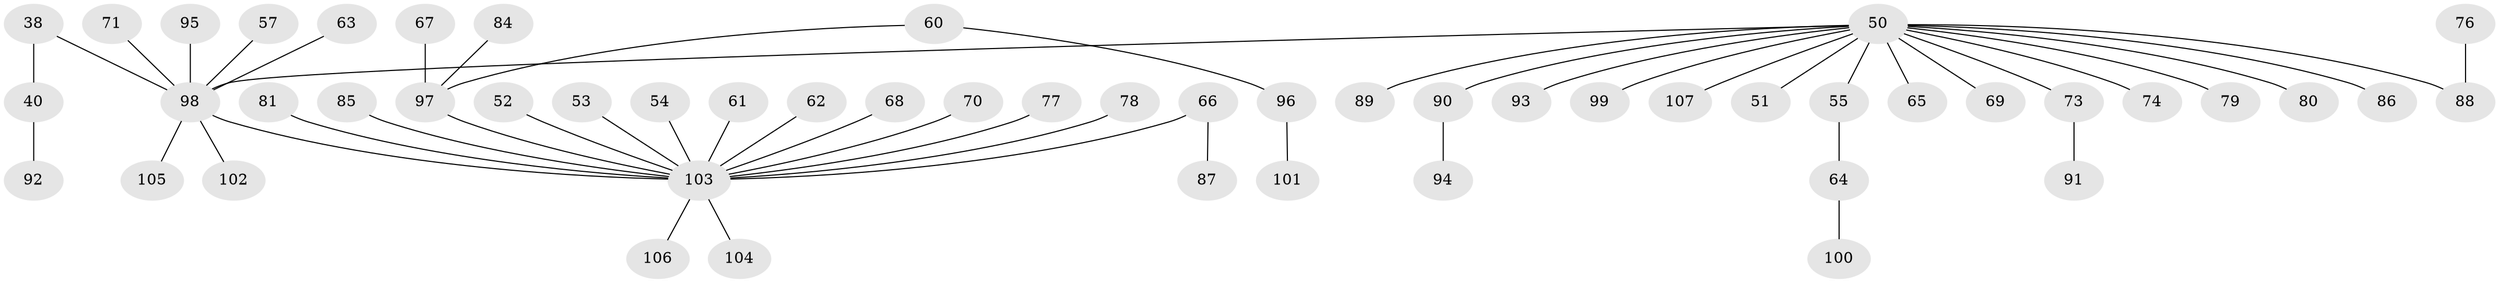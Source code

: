 // original degree distribution, {5: 0.04672897196261682, 6: 0.009345794392523364, 4: 0.04672897196261682, 3: 0.1588785046728972, 10: 0.009345794392523364, 2: 0.205607476635514, 1: 0.5233644859813084}
// Generated by graph-tools (version 1.1) at 2025/53/03/09/25 04:53:25]
// undirected, 53 vertices, 52 edges
graph export_dot {
graph [start="1"]
  node [color=gray90,style=filled];
  38;
  40;
  50 [super="+35+16+20+32+36"];
  51;
  52;
  53;
  54;
  55;
  57 [super="+33"];
  60;
  61;
  62;
  63;
  64;
  65;
  66;
  67;
  68;
  69;
  70;
  71;
  73;
  74 [super="+37"];
  76;
  77;
  78;
  79;
  80;
  81;
  84;
  85;
  86;
  87;
  88 [super="+43"];
  89;
  90 [super="+58"];
  91;
  92;
  93;
  94;
  95;
  96;
  97 [super="+56"];
  98 [super="+1+3+75+82+9+12+7+23+21+28+34+83"];
  99;
  100;
  101;
  102;
  103 [super="+47+59+41+44+72+46+49+45"];
  104;
  105;
  106;
  107;
  38 -- 40;
  38 -- 98;
  40 -- 92;
  50 -- 93;
  50 -- 107;
  50 -- 65;
  50 -- 73;
  50 -- 79;
  50 -- 80;
  50 -- 86;
  50 -- 89;
  50 -- 98;
  50 -- 99;
  50 -- 51;
  50 -- 55;
  50 -- 88;
  50 -- 90;
  50 -- 69;
  50 -- 74;
  52 -- 103;
  53 -- 103;
  54 -- 103;
  55 -- 64;
  57 -- 98;
  60 -- 96;
  60 -- 97;
  61 -- 103;
  62 -- 103;
  63 -- 98;
  64 -- 100;
  66 -- 87;
  66 -- 103;
  67 -- 97;
  68 -- 103;
  70 -- 103;
  71 -- 98;
  73 -- 91;
  76 -- 88;
  77 -- 103;
  78 -- 103;
  81 -- 103;
  84 -- 97;
  85 -- 103;
  90 -- 94;
  95 -- 98;
  96 -- 101;
  97 -- 103;
  98 -- 105;
  98 -- 103;
  98 -- 102;
  103 -- 104;
  103 -- 106;
}
